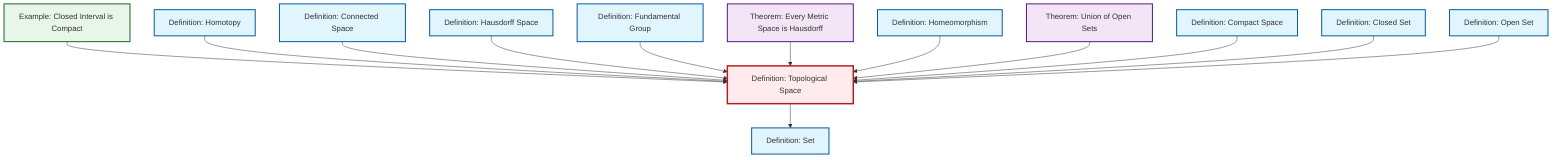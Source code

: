 graph TD
    classDef definition fill:#e1f5fe,stroke:#01579b,stroke-width:2px
    classDef theorem fill:#f3e5f5,stroke:#4a148c,stroke-width:2px
    classDef axiom fill:#fff3e0,stroke:#e65100,stroke-width:2px
    classDef example fill:#e8f5e9,stroke:#1b5e20,stroke-width:2px
    classDef current fill:#ffebee,stroke:#b71c1c,stroke-width:3px
    thm-metric-hausdorff["Theorem: Every Metric Space is Hausdorff"]:::theorem
    def-fundamental-group["Definition: Fundamental Group"]:::definition
    def-set["Definition: Set"]:::definition
    def-topological-space["Definition: Topological Space"]:::definition
    thm-union-open-sets["Theorem: Union of Open Sets"]:::theorem
    def-compact["Definition: Compact Space"]:::definition
    def-open-set["Definition: Open Set"]:::definition
    ex-closed-interval-compact["Example: Closed Interval is Compact"]:::example
    def-connected["Definition: Connected Space"]:::definition
    def-homotopy["Definition: Homotopy"]:::definition
    def-hausdorff["Definition: Hausdorff Space"]:::definition
    def-closed-set["Definition: Closed Set"]:::definition
    def-homeomorphism["Definition: Homeomorphism"]:::definition
    ex-closed-interval-compact --> def-topological-space
    def-homotopy --> def-topological-space
    def-topological-space --> def-set
    def-connected --> def-topological-space
    def-hausdorff --> def-topological-space
    def-fundamental-group --> def-topological-space
    thm-metric-hausdorff --> def-topological-space
    def-homeomorphism --> def-topological-space
    thm-union-open-sets --> def-topological-space
    def-compact --> def-topological-space
    def-closed-set --> def-topological-space
    def-open-set --> def-topological-space
    class def-topological-space current